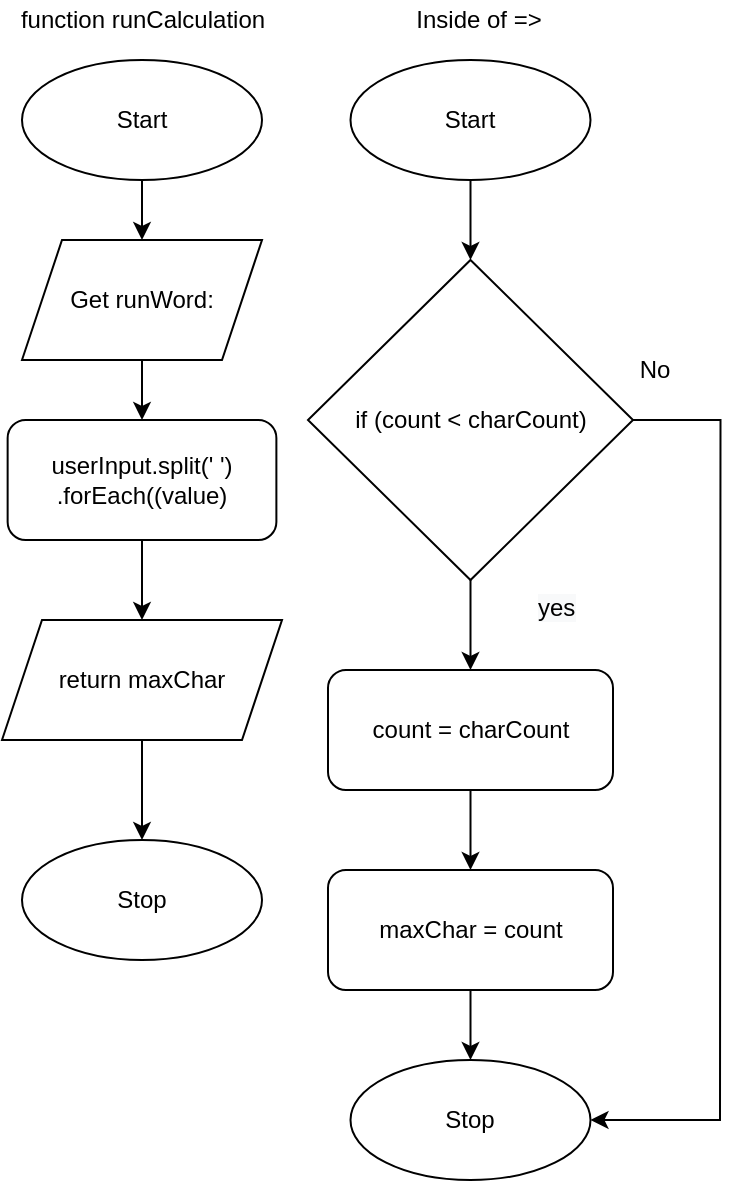 <mxfile>
    <diagram id="bVoswQC8T6PlKmy4Bn8u" name="Page-1">
        <mxGraphModel dx="1421" dy="569" grid="1" gridSize="10" guides="1" tooltips="1" connect="1" arrows="1" fold="1" page="1" pageScale="1" pageWidth="827" pageHeight="1169" math="0" shadow="0">
            <root>
                <mxCell id="0"/>
                <mxCell id="1" parent="0"/>
                <mxCell id="158" value="" style="edgeStyle=none;html=1;" parent="1" source="3" target="128" edge="1">
                    <mxGeometry relative="1" as="geometry"/>
                </mxCell>
                <mxCell id="3" value="Start" style="ellipse;whiteSpace=wrap;html=1;" parent="1" vertex="1">
                    <mxGeometry x="104.25" y="160" width="120" height="60" as="geometry"/>
                </mxCell>
                <mxCell id="4" value="Stop" style="ellipse;whiteSpace=wrap;html=1;" parent="1" vertex="1">
                    <mxGeometry x="104.25" y="660" width="120" height="60" as="geometry"/>
                </mxCell>
                <mxCell id="84" value="&lt;font style=&quot;font-size: 12px&quot;&gt;No&lt;/font&gt;" style="text;html=1;align=center;verticalAlign=middle;resizable=0;points=[];autosize=1;strokeColor=none;fillColor=none;fontSize=10;" parent="1" vertex="1">
                    <mxGeometry x="240.5" y="305" width="30" height="20" as="geometry"/>
                </mxCell>
                <mxCell id="130" style="edgeStyle=none;html=1;entryX=1;entryY=0.5;entryDx=0;entryDy=0;rounded=0;" parent="1" source="128" target="4" edge="1">
                    <mxGeometry relative="1" as="geometry">
                        <Array as="points">
                            <mxPoint x="289.25" y="340"/>
                            <mxPoint x="289" y="690"/>
                        </Array>
                        <mxPoint x="214.25" y="685" as="targetPoint"/>
                    </mxGeometry>
                </mxCell>
                <mxCell id="136" value="" style="edgeStyle=none;rounded=0;html=1;" parent="1" source="128" target="134" edge="1">
                    <mxGeometry relative="1" as="geometry"/>
                </mxCell>
                <mxCell id="128" value="if (count &amp;lt; charCount)" style="rhombus;whiteSpace=wrap;html=1;" parent="1" vertex="1">
                    <mxGeometry x="83" y="260" width="162.5" height="160" as="geometry"/>
                </mxCell>
                <mxCell id="133" value="&lt;span style=&quot;color: rgb(0 , 0 , 0) ; font-family: &amp;#34;helvetica&amp;#34; ; font-size: 12px ; font-style: normal ; font-weight: 400 ; letter-spacing: normal ; text-align: center ; text-indent: 0px ; text-transform: none ; word-spacing: 0px ; background-color: rgb(248 , 249 , 250) ; display: inline ; float: none&quot;&gt;yes&lt;/span&gt;" style="text;whiteSpace=wrap;html=1;" parent="1" vertex="1">
                    <mxGeometry x="195.5" y="420" width="40" height="30" as="geometry"/>
                </mxCell>
                <mxCell id="138" value="" style="edgeStyle=none;rounded=0;html=1;" parent="1" source="134" target="137" edge="1">
                    <mxGeometry relative="1" as="geometry"/>
                </mxCell>
                <mxCell id="134" value="count = charCount" style="rounded=1;whiteSpace=wrap;html=1;" parent="1" vertex="1">
                    <mxGeometry x="93" y="465" width="142.5" height="60" as="geometry"/>
                </mxCell>
                <mxCell id="165" style="edgeStyle=none;html=1;entryX=0.5;entryY=0;entryDx=0;entryDy=0;" edge="1" parent="1" source="137" target="4">
                    <mxGeometry relative="1" as="geometry"/>
                </mxCell>
                <mxCell id="137" value="maxChar = count" style="rounded=1;whiteSpace=wrap;html=1;" parent="1" vertex="1">
                    <mxGeometry x="93" y="565" width="142.5" height="60" as="geometry"/>
                </mxCell>
                <mxCell id="155" value="" style="edgeStyle=none;html=1;" parent="1" source="142" target="154" edge="1">
                    <mxGeometry relative="1" as="geometry"/>
                </mxCell>
                <mxCell id="142" value="Start" style="ellipse;whiteSpace=wrap;html=1;" parent="1" vertex="1">
                    <mxGeometry x="-60" y="160" width="120" height="60" as="geometry"/>
                </mxCell>
                <mxCell id="145" value="Stop" style="ellipse;whiteSpace=wrap;html=1;" parent="1" vertex="1">
                    <mxGeometry x="-60" y="550" width="120" height="60" as="geometry"/>
                </mxCell>
                <mxCell id="152" value="" style="edgeStyle=none;html=1;" parent="1" source="149" target="145" edge="1">
                    <mxGeometry relative="1" as="geometry"/>
                </mxCell>
                <mxCell id="149" value="return maxChar" style="shape=parallelogram;perimeter=parallelogramPerimeter;whiteSpace=wrap;html=1;fixedSize=1;" parent="1" vertex="1">
                    <mxGeometry x="-70" y="440" width="140" height="60" as="geometry"/>
                </mxCell>
                <mxCell id="160" value="" style="edgeStyle=none;html=1;" parent="1" source="154" target="159" edge="1">
                    <mxGeometry relative="1" as="geometry"/>
                </mxCell>
                <mxCell id="154" value="Get runWord:" style="shape=parallelogram;perimeter=parallelogramPerimeter;whiteSpace=wrap;html=1;fixedSize=1;" parent="1" vertex="1">
                    <mxGeometry x="-60" y="250" width="120" height="60" as="geometry"/>
                </mxCell>
                <mxCell id="161" value="" style="edgeStyle=none;html=1;" parent="1" source="159" target="149" edge="1">
                    <mxGeometry relative="1" as="geometry"/>
                </mxCell>
                <mxCell id="159" value="userInput.split(' ')&lt;br&gt;.forEach((value)" style="rounded=1;whiteSpace=wrap;html=1;" parent="1" vertex="1">
                    <mxGeometry x="-67.18" y="340" width="134.37" height="60" as="geometry"/>
                </mxCell>
                <mxCell id="162" value="function runCalculation" style="text;html=1;align=center;verticalAlign=middle;resizable=0;points=[];autosize=1;strokeColor=none;fillColor=none;" parent="1" vertex="1">
                    <mxGeometry x="-70" y="130" width="140" height="20" as="geometry"/>
                </mxCell>
                <mxCell id="163" value="Inside of =&amp;gt;" style="text;html=1;align=center;verticalAlign=middle;resizable=0;points=[];autosize=1;strokeColor=none;fillColor=none;" parent="1" vertex="1">
                    <mxGeometry x="128.25" y="130" width="80" height="20" as="geometry"/>
                </mxCell>
            </root>
        </mxGraphModel>
    </diagram>
</mxfile>